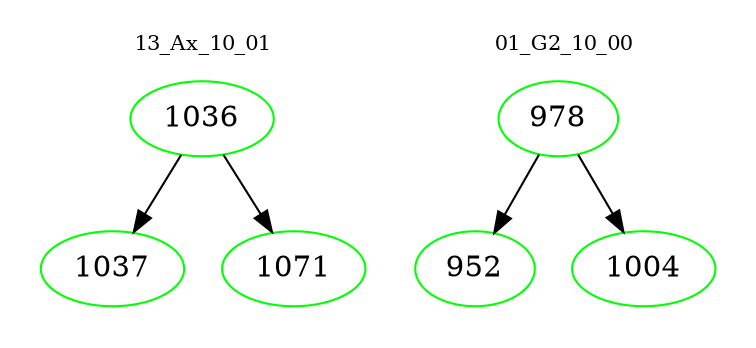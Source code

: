 digraph{
subgraph cluster_0 {
color = white
label = "13_Ax_10_01";
fontsize=10;
T0_1036 [label="1036", color="green"]
T0_1036 -> T0_1037 [color="black"]
T0_1037 [label="1037", color="green"]
T0_1036 -> T0_1071 [color="black"]
T0_1071 [label="1071", color="green"]
}
subgraph cluster_1 {
color = white
label = "01_G2_10_00";
fontsize=10;
T1_978 [label="978", color="green"]
T1_978 -> T1_952 [color="black"]
T1_952 [label="952", color="green"]
T1_978 -> T1_1004 [color="black"]
T1_1004 [label="1004", color="green"]
}
}
